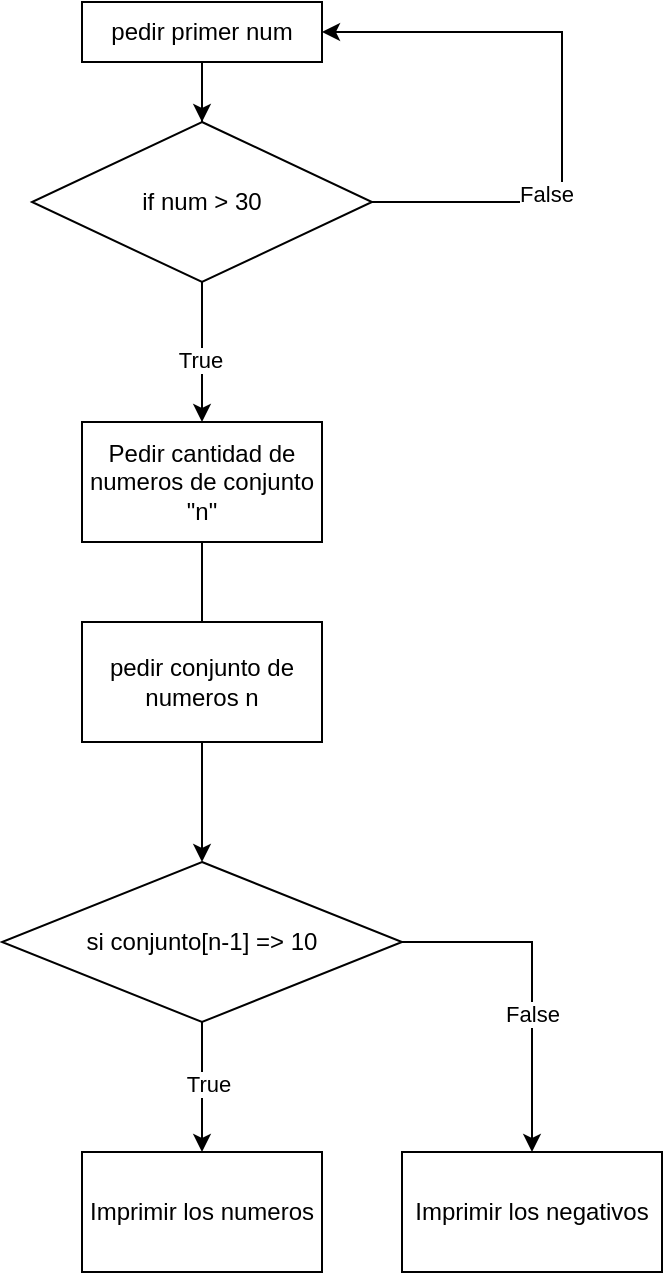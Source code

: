 <mxfile version="28.2.7">
  <diagram name="Página-1" id="wzeQnUTusqSX5KSIkgN-">
    <mxGraphModel dx="1426" dy="743" grid="1" gridSize="10" guides="1" tooltips="1" connect="1" arrows="1" fold="1" page="1" pageScale="1" pageWidth="827" pageHeight="1169" math="0" shadow="0">
      <root>
        <mxCell id="0" />
        <mxCell id="1" parent="0" />
        <mxCell id="HKqoOkvNaeZ-_SCj-655-5" style="edgeStyle=orthogonalEdgeStyle;rounded=0;orthogonalLoop=1;jettySize=auto;html=1;exitX=0.5;exitY=1;exitDx=0;exitDy=0;entryX=0.5;entryY=0;entryDx=0;entryDy=0;" edge="1" parent="1" source="HKqoOkvNaeZ-_SCj-655-1" target="HKqoOkvNaeZ-_SCj-655-2">
          <mxGeometry relative="1" as="geometry" />
        </mxCell>
        <mxCell id="HKqoOkvNaeZ-_SCj-655-29" value="True" style="edgeLabel;html=1;align=center;verticalAlign=middle;resizable=0;points=[];" vertex="1" connectable="0" parent="HKqoOkvNaeZ-_SCj-655-5">
          <mxGeometry x="0.65" y="-1" relative="1" as="geometry">
            <mxPoint as="offset" />
          </mxGeometry>
        </mxCell>
        <mxCell id="HKqoOkvNaeZ-_SCj-655-1" value="pedir primer num" style="rounded=0;whiteSpace=wrap;html=1;" vertex="1" parent="1">
          <mxGeometry x="340" y="10" width="120" height="30" as="geometry" />
        </mxCell>
        <mxCell id="HKqoOkvNaeZ-_SCj-655-10" style="edgeStyle=orthogonalEdgeStyle;rounded=0;orthogonalLoop=1;jettySize=auto;html=1;exitX=0.5;exitY=1;exitDx=0;exitDy=0;entryX=0.5;entryY=0;entryDx=0;entryDy=0;" edge="1" parent="1" source="HKqoOkvNaeZ-_SCj-655-2" target="HKqoOkvNaeZ-_SCj-655-11">
          <mxGeometry relative="1" as="geometry">
            <mxPoint x="400" y="360" as="targetPoint" />
            <Array as="points">
              <mxPoint x="400" y="390" />
              <mxPoint x="400" y="390" />
            </Array>
          </mxGeometry>
        </mxCell>
        <mxCell id="HKqoOkvNaeZ-_SCj-655-2" value="Pedir cantidad de numeros de conjunto &quot;n&quot;" style="rounded=0;whiteSpace=wrap;html=1;" vertex="1" parent="1">
          <mxGeometry x="340" y="220" width="120" height="60" as="geometry" />
        </mxCell>
        <mxCell id="HKqoOkvNaeZ-_SCj-655-13" value="" style="edgeStyle=orthogonalEdgeStyle;rounded=0;orthogonalLoop=1;jettySize=auto;html=1;" edge="1" parent="1" source="HKqoOkvNaeZ-_SCj-655-11">
          <mxGeometry relative="1" as="geometry">
            <mxPoint x="400" y="440" as="targetPoint" />
          </mxGeometry>
        </mxCell>
        <mxCell id="HKqoOkvNaeZ-_SCj-655-11" value="pedir conjunto de numeros n" style="whiteSpace=wrap;html=1;" vertex="1" parent="1">
          <mxGeometry x="340" y="320" width="120" height="60" as="geometry" />
        </mxCell>
        <mxCell id="HKqoOkvNaeZ-_SCj-655-15" value="" style="edgeStyle=orthogonalEdgeStyle;rounded=0;orthogonalLoop=1;jettySize=auto;html=1;" edge="1" parent="1">
          <mxGeometry relative="1" as="geometry">
            <mxPoint x="400" y="500" as="sourcePoint" />
            <mxPoint x="400" y="585" as="targetPoint" />
          </mxGeometry>
        </mxCell>
        <mxCell id="HKqoOkvNaeZ-_SCj-655-21" value="True" style="edgeLabel;html=1;align=center;verticalAlign=middle;resizable=0;points=[];" vertex="1" connectable="0" parent="HKqoOkvNaeZ-_SCj-655-15">
          <mxGeometry x="0.2" y="3" relative="1" as="geometry">
            <mxPoint as="offset" />
          </mxGeometry>
        </mxCell>
        <mxCell id="HKqoOkvNaeZ-_SCj-655-14" value="Imprimir los numeros" style="whiteSpace=wrap;html=1;" vertex="1" parent="1">
          <mxGeometry x="340" y="585" width="120" height="60" as="geometry" />
        </mxCell>
        <mxCell id="HKqoOkvNaeZ-_SCj-655-19" value="Imprimir los negativos" style="whiteSpace=wrap;html=1;" vertex="1" parent="1">
          <mxGeometry x="500" y="585" width="130" height="60" as="geometry" />
        </mxCell>
        <mxCell id="HKqoOkvNaeZ-_SCj-655-25" value="" style="edgeStyle=orthogonalEdgeStyle;rounded=0;orthogonalLoop=1;jettySize=auto;html=1;exitX=0.5;exitY=1;exitDx=0;exitDy=0;entryX=0.5;entryY=0;entryDx=0;entryDy=0;" edge="1" parent="1" source="HKqoOkvNaeZ-_SCj-655-1" target="HKqoOkvNaeZ-_SCj-655-24">
          <mxGeometry relative="1" as="geometry">
            <mxPoint x="400" y="60" as="sourcePoint" />
            <mxPoint x="555" y="180" as="targetPoint" />
          </mxGeometry>
        </mxCell>
        <mxCell id="HKqoOkvNaeZ-_SCj-655-28" style="edgeStyle=orthogonalEdgeStyle;rounded=0;orthogonalLoop=1;jettySize=auto;html=1;exitX=1;exitY=0.5;exitDx=0;exitDy=0;entryX=1;entryY=0.5;entryDx=0;entryDy=0;" edge="1" parent="1" source="HKqoOkvNaeZ-_SCj-655-24" target="HKqoOkvNaeZ-_SCj-655-1">
          <mxGeometry relative="1" as="geometry">
            <mxPoint x="570" y="20" as="targetPoint" />
            <Array as="points">
              <mxPoint x="580" y="110" />
              <mxPoint x="580" y="25" />
            </Array>
          </mxGeometry>
        </mxCell>
        <mxCell id="HKqoOkvNaeZ-_SCj-655-30" value="&lt;div&gt;False&lt;/div&gt;" style="edgeLabel;html=1;align=center;verticalAlign=middle;resizable=0;points=[];" vertex="1" connectable="0" parent="HKqoOkvNaeZ-_SCj-655-28">
          <mxGeometry x="-0.424" y="4" relative="1" as="geometry">
            <mxPoint as="offset" />
          </mxGeometry>
        </mxCell>
        <mxCell id="HKqoOkvNaeZ-_SCj-655-24" value="if num &amp;gt; 30" style="rhombus;whiteSpace=wrap;html=1;" vertex="1" parent="1">
          <mxGeometry x="315" y="70" width="170" height="80" as="geometry" />
        </mxCell>
        <mxCell id="HKqoOkvNaeZ-_SCj-655-26" style="edgeStyle=orthogonalEdgeStyle;rounded=0;orthogonalLoop=1;jettySize=auto;html=1;exitX=0.5;exitY=1;exitDx=0;exitDy=0;" edge="1" parent="1" source="HKqoOkvNaeZ-_SCj-655-24" target="HKqoOkvNaeZ-_SCj-655-24">
          <mxGeometry relative="1" as="geometry" />
        </mxCell>
        <mxCell id="HKqoOkvNaeZ-_SCj-655-34" style="edgeStyle=orthogonalEdgeStyle;rounded=0;orthogonalLoop=1;jettySize=auto;html=1;exitX=1;exitY=0.5;exitDx=0;exitDy=0;" edge="1" parent="1" source="HKqoOkvNaeZ-_SCj-655-33" target="HKqoOkvNaeZ-_SCj-655-19">
          <mxGeometry relative="1" as="geometry" />
        </mxCell>
        <mxCell id="HKqoOkvNaeZ-_SCj-655-35" value="False" style="edgeLabel;html=1;align=center;verticalAlign=middle;resizable=0;points=[];" vertex="1" connectable="0" parent="HKqoOkvNaeZ-_SCj-655-34">
          <mxGeometry x="0.188" relative="1" as="geometry">
            <mxPoint as="offset" />
          </mxGeometry>
        </mxCell>
        <mxCell id="HKqoOkvNaeZ-_SCj-655-33" value="si conjunto[n-1] =&amp;gt; 10" style="rhombus;whiteSpace=wrap;html=1;" vertex="1" parent="1">
          <mxGeometry x="300" y="440" width="200" height="80" as="geometry" />
        </mxCell>
      </root>
    </mxGraphModel>
  </diagram>
</mxfile>
